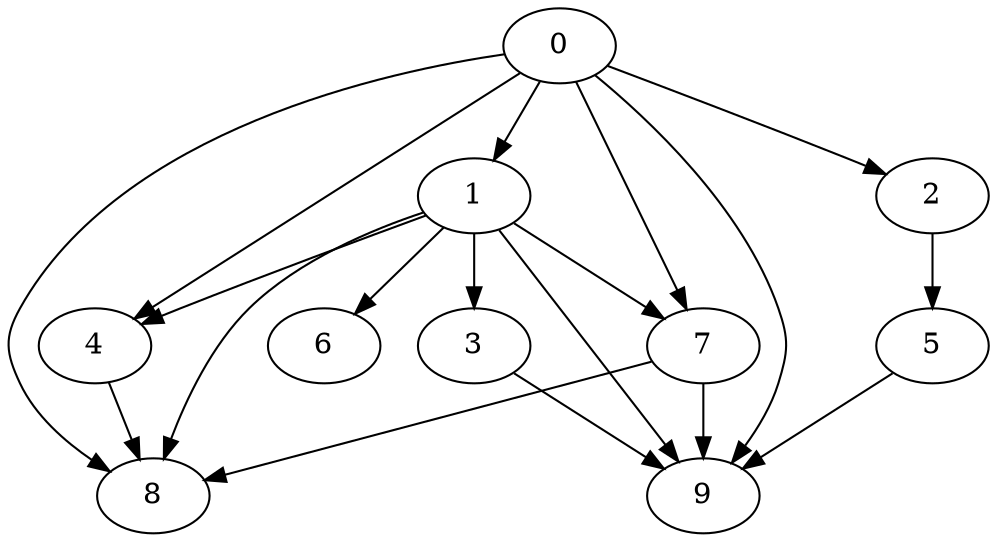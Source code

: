 digraph "Random_Nodes_10_Density_1.80_CCR_10.02_WeightType_Random" {
	graph ["Duplicate states"=0,
		GraphType=Random,
		"Max states in OPEN"=0,
		Modes="120000ms; topo-ordered tasks, ; Pruning: task equivalence, fixed order ready list, ; F-value: ; Optimisation: best schedule length (\
SL) optimisation on equal, ",
		NumberOfTasks=10,
		"Pruned using list schedule length"=31,
		"States removed from OPEN"=0,
		TargetSystem="Homogeneous-2",
		"Time to schedule (ms)"=113,
		"Total idle time"=33,
		"Total schedule length"=45,
		"Total sequential time"=55,
		"Total states created"=200
	];
	0	["Finish time"=2,
		Processor=0,
		"Start time"=0,
		Weight=2];
	1	["Finish time"=10,
		Processor=0,
		"Start time"=2,
		Weight=8];
	0 -> 1	[Weight=12];
	2	["Finish time"=34,
		Processor=0,
		"Start time"=26,
		Weight=8];
	0 -> 2	[Weight=29];
	7	["Finish time"=18,
		Processor=0,
		"Start time"=15,
		Weight=3];
	0 -> 7	[Weight=41];
	4	["Finish time"=15,
		Processor=0,
		"Start time"=10,
		Weight=5];
	0 -> 4	[Weight=41];
	8	["Finish time"=24,
		Processor=0,
		"Start time"=18,
		Weight=6];
	0 -> 8	[Weight=17];
	9	["Finish time"=45,
		Processor=0,
		"Start time"=39,
		Weight=6];
	0 -> 9	[Weight=35];
	3	["Finish time"=26,
		Processor=0,
		"Start time"=24,
		Weight=2];
	1 -> 3	[Weight=52];
	1 -> 7	[Weight=12];
	1 -> 4	[Weight=17];
	6	["Finish time"=43,
		Processor=1,
		"Start time"=33,
		Weight=10];
	1 -> 6	[Weight=23];
	1 -> 8	[Weight=41];
	1 -> 9	[Weight=17];
	5	["Finish time"=39,
		Processor=0,
		"Start time"=34,
		Weight=5];
	2 -> 5	[Weight=23];
	3 -> 9	[Weight=58];
	5 -> 9	[Weight=52];
	7 -> 8	[Weight=41];
	7 -> 9	[Weight=17];
	4 -> 8	[Weight=23];
}
